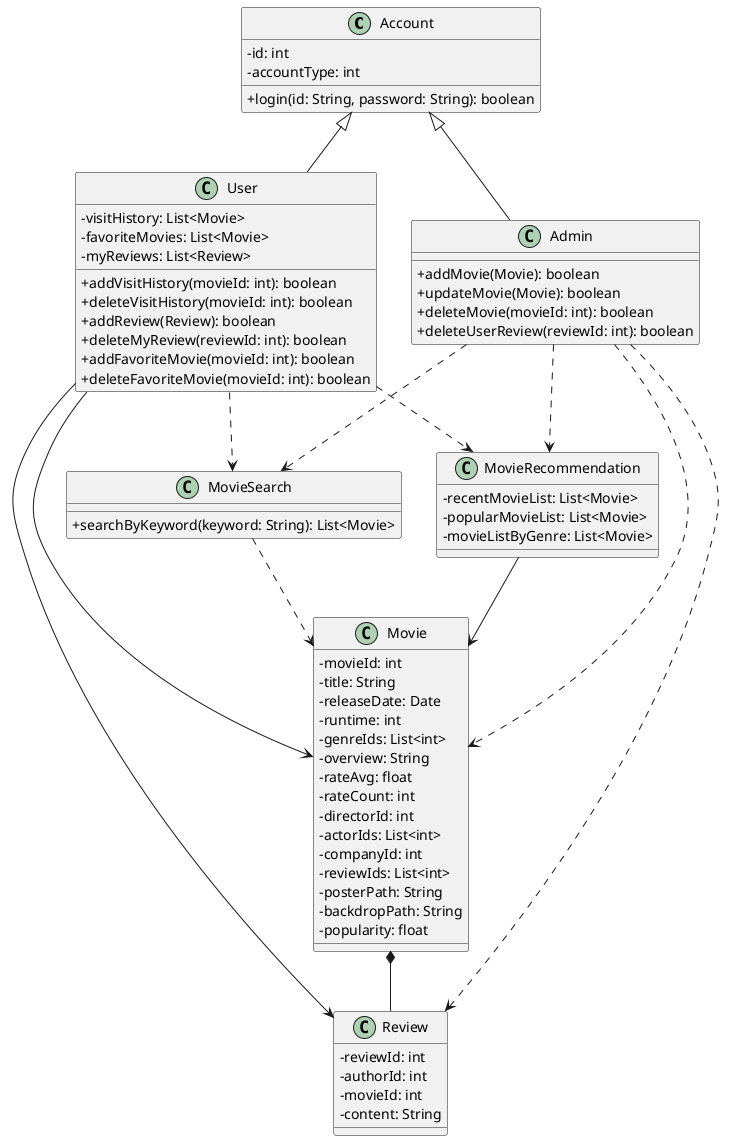 @startuml

skinparam classAttributeIconSize 0

class Account {
    - id: int
    - accountType: int

    + login(id: String, password: String): boolean
}

class User {
    - visitHistory: List<Movie>
    - favoriteMovies: List<Movie>
    - myReviews: List<Review>

    + addVisitHistory(movieId: int): boolean
    + deleteVisitHistory(movieId: int): boolean
    + addReview(Review): boolean
    + deleteMyReview(reviewId: int): boolean
    + addFavoriteMovie(movieId: int): boolean
    + deleteFavoriteMovie(movieId: int): boolean
}

class Admin {
    + addMovie(Movie): boolean
    + updateMovie(Movie): boolean
    + deleteMovie(movieId: int): boolean
    + deleteUserReview(reviewId: int): boolean
}

class Review {
    - reviewId: int
    - authorId: int
    - movieId: int
    - content: String
}

class Movie {
    - movieId: int
    - title: String
    - releaseDate: Date
    - runtime: int
    - genreIds: List<int>
    - overview: String
    - rateAvg: float
    - rateCount: int
    - directorId: int
    - actorIds: List<int>
    - companyId: int
    - reviewIds: List<int>
    - posterPath: String
    - backdropPath: String
    - popularity: float
}

class MovieSearch {
    + searchByKeyword(keyword: String): List<Movie>
}

class MovieRecommendation {
    - recentMovieList: List<Movie>
    - popularMovieList: List<Movie>
    - movieListByGenre: List<Movie>
}

Account ^-- User
Account ^-- Admin

User --> Movie
User --> Review
User ..> MovieRecommendation
User ..> MovieSearch

Admin ..> Movie
Admin ..> Review
Admin ..> MovieRecommendation
Admin ..> MovieSearch

Movie *-- Review

MovieSearch ..> Movie

MovieRecommendation --> Movie

@enduml
